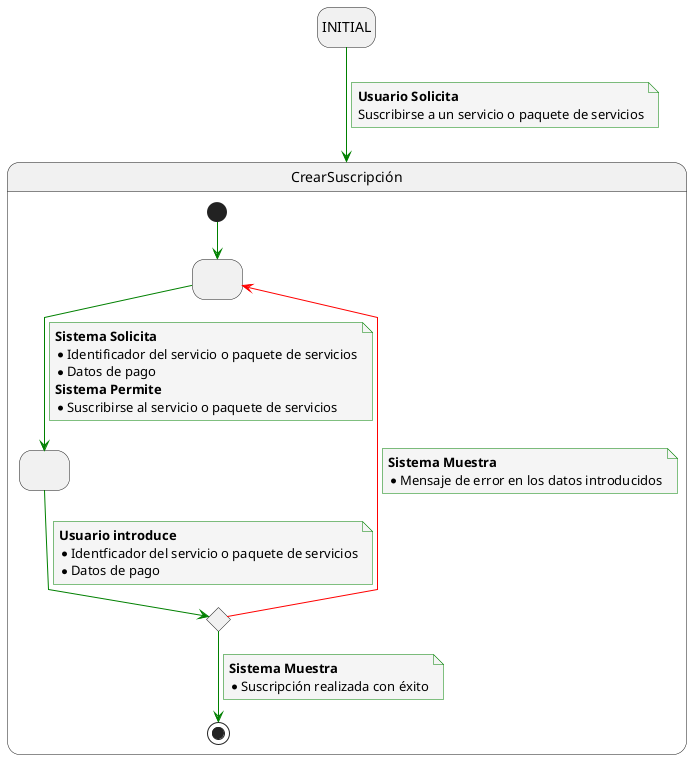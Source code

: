 @startuml
skinparam {
    NoteBackgroundColor #whiteSmoke
    ArrowColor #green
    NoteBorderColor #green
    linetype polyline
}

hide empty description

state startState as "INITIAL"

startState --> CrearSuscripción
note on link
    <b>Usuario Solicita</b>
    Suscribirse a un servicio o paquete de servicios
end note

state CrearSuscripción {
state 2 as " "
state 3 as " "
state 4 <<choice>>

[*] -down-> 2

2 -down-> 3
note on link
<b>Sistema Solicita</b>
* Identificador del servicio o paquete de servicios
* Datos de pago
<b>Sistema Permite</b>
* Suscribirse al servicio o paquete de servicios
end note

3 -down-> 4
note on link
<b>Usuario introduce</b>
* Identficador del servicio o paquete de servicios
* Datos de pago
end note

4 -down-> [*]
note on link
<b>Sistema Muestra</b>
* Suscripción realizada con éxito
end note

4 -[#red]-> 2
note on link
<b>Sistema Muestra</b>
* Mensaje de error en los datos introducidos
end note

}

@enduml